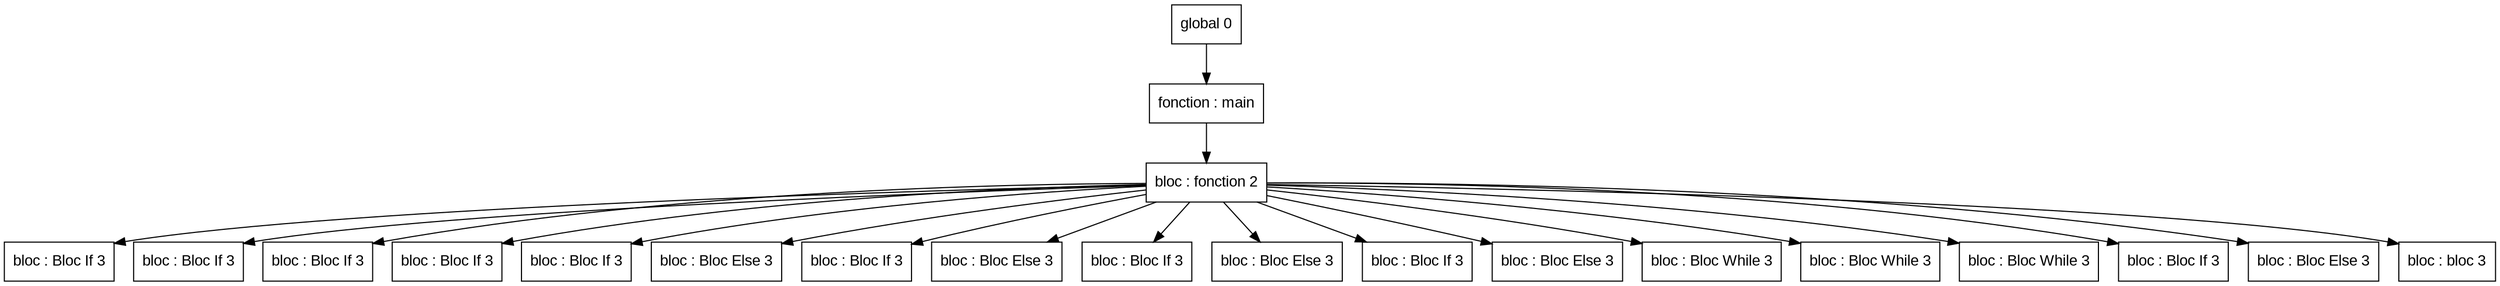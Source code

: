 digraph "tds"{

	node [fontname="Arial"];

	N3 [shape=record label="{ bloc : Bloc If  3
	}"];

	N4 [shape=record label="{ bloc : Bloc If  3
	}"];

	N5 [shape=record label="{ bloc : Bloc If  3
	}"];

	N6 [shape=record label="{ bloc : Bloc If  3
	}"];

	N7 [shape=record label="{ bloc : Bloc If  3
	}"];

	N8 [shape=record label="{ bloc : Bloc Else  3
	}"];

	N9 [shape=record label="{ bloc : Bloc If  3
	}"];

	N10 [shape=record label="{ bloc : Bloc Else  3
	}"];

	N11 [shape=record label="{ bloc : Bloc If  3
	}"];

	N12 [shape=record label="{ bloc : Bloc Else  3
	}"];

	N13 [shape=record label="{ bloc : Bloc If  3
	}"];

	N14 [shape=record label="{ bloc : Bloc Else  3
	}"];

	N15 [shape=record label="{ bloc : Bloc While  3
	}"];

	N16 [shape=record label="{ bloc : Bloc While  3
	}"];

	N17 [shape=record label="{ bloc : Bloc While  3
	}"];

	N18 [shape=record label="{ bloc : Bloc If  3
	}"];

	N19 [shape=record label="{ bloc : Bloc Else  3
	}"];

	N20 [shape=record label="{ bloc : bloc  3
	}"];

	N2 [shape=record label="{ bloc : fonction  2
	}"];

	N1 [shape=record label="{ fonction : main
	}"];

	N0 [shape=record label="{ global 0
	}"];


	N0 -> N1; 
	N1 -> N2; 
	N2 -> N3; 
	N2 -> N4; 
	N2 -> N5; 
	N2 -> N6; 
	N2 -> N7; 
	N2 -> N8; 
	N2 -> N9; 
	N2 -> N10; 
	N2 -> N11; 
	N2 -> N12; 
	N2 -> N13; 
	N2 -> N14; 
	N2 -> N15; 
	N2 -> N16; 
	N2 -> N17; 
	N2 -> N18; 
	N2 -> N19; 
	N2 -> N20; 
}
